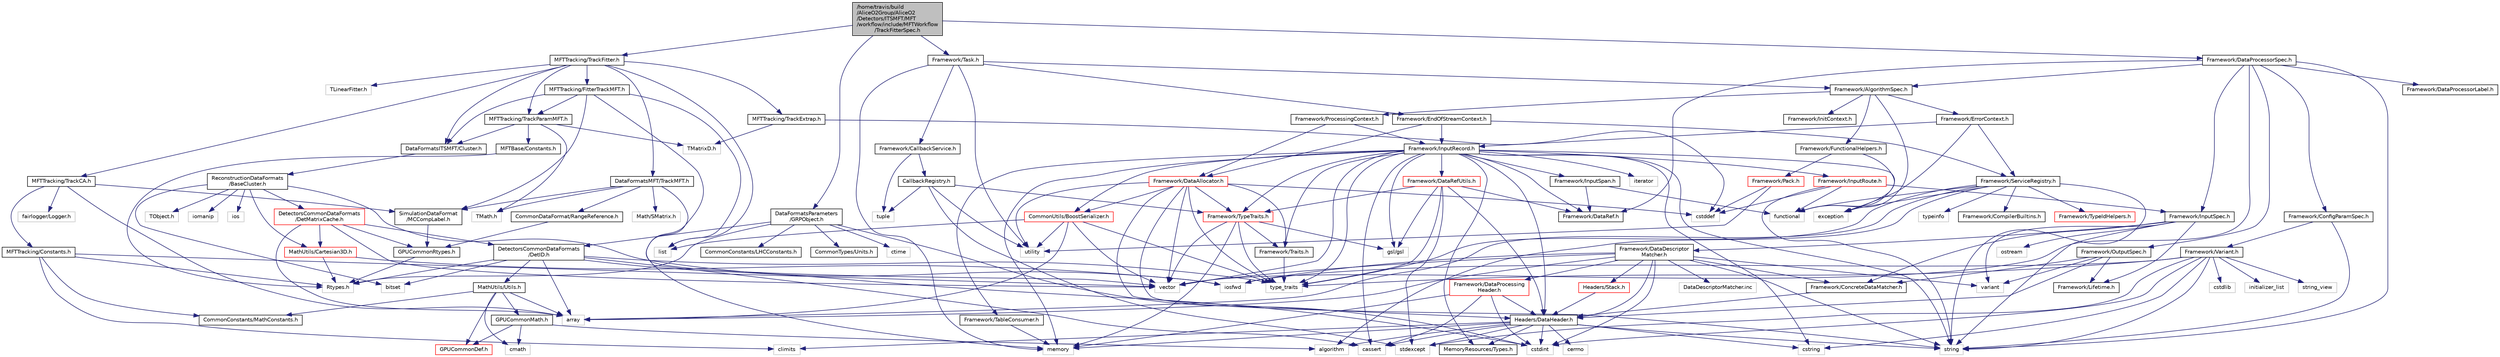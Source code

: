 digraph "/home/travis/build/AliceO2Group/AliceO2/Detectors/ITSMFT/MFT/workflow/include/MFTWorkflow/TrackFitterSpec.h"
{
 // INTERACTIVE_SVG=YES
  bgcolor="transparent";
  edge [fontname="Helvetica",fontsize="10",labelfontname="Helvetica",labelfontsize="10"];
  node [fontname="Helvetica",fontsize="10",shape=record];
  Node0 [label="/home/travis/build\l/AliceO2Group/AliceO2\l/Detectors/ITSMFT/MFT\l/workflow/include/MFTWorkflow\l/TrackFitterSpec.h",height=0.2,width=0.4,color="black", fillcolor="grey75", style="filled", fontcolor="black"];
  Node0 -> Node1 [color="midnightblue",fontsize="10",style="solid",fontname="Helvetica"];
  Node1 [label="MFTTracking/TrackFitter.h",height=0.2,width=0.4,color="black",URL="$d7/d0b/ITSMFT_2MFT_2tracking_2include_2MFTTracking_2TrackFitter_8h.html"];
  Node1 -> Node2 [color="midnightblue",fontsize="10",style="solid",fontname="Helvetica"];
  Node2 [label="MFTTracking/TrackCA.h",height=0.2,width=0.4,color="black",URL="$d9/da4/TrackCA_8h.html",tooltip="Standalone classes for the track found by the Linear-Track-Finder (LTF) and by the Cellular-Automaton..."];
  Node2 -> Node3 [color="midnightblue",fontsize="10",style="solid",fontname="Helvetica"];
  Node3 [label="array",height=0.2,width=0.4,color="grey75"];
  Node2 -> Node4 [color="midnightblue",fontsize="10",style="solid",fontname="Helvetica"];
  Node4 [label="SimulationDataFormat\l/MCCompLabel.h",height=0.2,width=0.4,color="black",URL="$d7/dcd/MCCompLabel_8h.html"];
  Node4 -> Node5 [color="midnightblue",fontsize="10",style="solid",fontname="Helvetica"];
  Node5 [label="GPUCommonRtypes.h",height=0.2,width=0.4,color="black",URL="$d2/d45/GPUCommonRtypes_8h.html"];
  Node5 -> Node6 [color="midnightblue",fontsize="10",style="solid",fontname="Helvetica"];
  Node6 [label="Rtypes.h",height=0.2,width=0.4,color="grey75"];
  Node2 -> Node7 [color="midnightblue",fontsize="10",style="solid",fontname="Helvetica"];
  Node7 [label="MFTTracking/Constants.h",height=0.2,width=0.4,color="black",URL="$df/db8/Detectors_2ITSMFT_2MFT_2tracking_2include_2MFTTracking_2Constants_8h.html"];
  Node7 -> Node8 [color="midnightblue",fontsize="10",style="solid",fontname="Helvetica"];
  Node8 [label="climits",height=0.2,width=0.4,color="grey75"];
  Node7 -> Node9 [color="midnightblue",fontsize="10",style="solid",fontname="Helvetica"];
  Node9 [label="vector",height=0.2,width=0.4,color="grey75"];
  Node7 -> Node6 [color="midnightblue",fontsize="10",style="solid",fontname="Helvetica"];
  Node7 -> Node10 [color="midnightblue",fontsize="10",style="solid",fontname="Helvetica"];
  Node10 [label="CommonConstants/MathConstants.h",height=0.2,width=0.4,color="black",URL="$d6/d84/MathConstants_8h.html",tooltip="useful math constants "];
  Node2 -> Node11 [color="midnightblue",fontsize="10",style="solid",fontname="Helvetica"];
  Node11 [label="fairlogger/Logger.h",height=0.2,width=0.4,color="grey75"];
  Node1 -> Node12 [color="midnightblue",fontsize="10",style="solid",fontname="Helvetica"];
  Node12 [label="MFTTracking/FitterTrackMFT.h",height=0.2,width=0.4,color="black",URL="$da/d9a/FitterTrackMFT_8h.html",tooltip="Definition of the MFT track for internal use by the fitter. "];
  Node12 -> Node13 [color="midnightblue",fontsize="10",style="solid",fontname="Helvetica"];
  Node13 [label="list",height=0.2,width=0.4,color="grey75"];
  Node12 -> Node14 [color="midnightblue",fontsize="10",style="solid",fontname="Helvetica"];
  Node14 [label="memory",height=0.2,width=0.4,color="grey75"];
  Node12 -> Node15 [color="midnightblue",fontsize="10",style="solid",fontname="Helvetica"];
  Node15 [label="DataFormatsITSMFT/Cluster.h",height=0.2,width=0.4,color="black",URL="$d1/d62/DataFormats_2Detectors_2ITSMFT_2common_2include_2DataFormatsITSMFT_2Cluster_8h.html"];
  Node15 -> Node16 [color="midnightblue",fontsize="10",style="solid",fontname="Helvetica"];
  Node16 [label="ReconstructionDataFormats\l/BaseCluster.h",height=0.2,width=0.4,color="black",URL="$d4/de2/BaseCluster_8h.html"];
  Node16 -> Node17 [color="midnightblue",fontsize="10",style="solid",fontname="Helvetica"];
  Node17 [label="TObject.h",height=0.2,width=0.4,color="grey75"];
  Node16 -> Node18 [color="midnightblue",fontsize="10",style="solid",fontname="Helvetica"];
  Node18 [label="bitset",height=0.2,width=0.4,color="grey75"];
  Node16 -> Node19 [color="midnightblue",fontsize="10",style="solid",fontname="Helvetica"];
  Node19 [label="iomanip",height=0.2,width=0.4,color="grey75"];
  Node16 -> Node20 [color="midnightblue",fontsize="10",style="solid",fontname="Helvetica"];
  Node20 [label="ios",height=0.2,width=0.4,color="grey75"];
  Node16 -> Node21 [color="midnightblue",fontsize="10",style="solid",fontname="Helvetica"];
  Node21 [label="iosfwd",height=0.2,width=0.4,color="grey75"];
  Node16 -> Node22 [color="midnightblue",fontsize="10",style="solid",fontname="Helvetica"];
  Node22 [label="DetectorsCommonDataFormats\l/DetMatrixCache.h",height=0.2,width=0.4,color="red",URL="$d4/d20/DetMatrixCache_8h.html"];
  Node22 -> Node5 [color="midnightblue",fontsize="10",style="solid",fontname="Helvetica"];
  Node22 -> Node3 [color="midnightblue",fontsize="10",style="solid",fontname="Helvetica"];
  Node22 -> Node9 [color="midnightblue",fontsize="10",style="solid",fontname="Helvetica"];
  Node22 -> Node26 [color="midnightblue",fontsize="10",style="solid",fontname="Helvetica"];
  Node26 [label="DetectorsCommonDataFormats\l/DetID.h",height=0.2,width=0.4,color="black",URL="$d6/d31/DetID_8h.html"];
  Node26 -> Node6 [color="midnightblue",fontsize="10",style="solid",fontname="Helvetica"];
  Node26 -> Node3 [color="midnightblue",fontsize="10",style="solid",fontname="Helvetica"];
  Node26 -> Node18 [color="midnightblue",fontsize="10",style="solid",fontname="Helvetica"];
  Node26 -> Node27 [color="midnightblue",fontsize="10",style="solid",fontname="Helvetica"];
  Node27 [label="cassert",height=0.2,width=0.4,color="grey75"];
  Node26 -> Node28 [color="midnightblue",fontsize="10",style="solid",fontname="Helvetica"];
  Node28 [label="cstdint",height=0.2,width=0.4,color="grey75"];
  Node26 -> Node29 [color="midnightblue",fontsize="10",style="solid",fontname="Helvetica"];
  Node29 [label="type_traits",height=0.2,width=0.4,color="grey75"];
  Node26 -> Node30 [color="midnightblue",fontsize="10",style="solid",fontname="Helvetica"];
  Node30 [label="MathUtils/Utils.h",height=0.2,width=0.4,color="black",URL="$d9/d52/Common_2MathUtils_2include_2MathUtils_2Utils_8h.html"];
  Node30 -> Node3 [color="midnightblue",fontsize="10",style="solid",fontname="Helvetica"];
  Node30 -> Node31 [color="midnightblue",fontsize="10",style="solid",fontname="Helvetica"];
  Node31 [label="cmath",height=0.2,width=0.4,color="grey75"];
  Node30 -> Node32 [color="midnightblue",fontsize="10",style="solid",fontname="Helvetica"];
  Node32 [label="GPUCommonDef.h",height=0.2,width=0.4,color="red",URL="$df/d21/GPUCommonDef_8h.html"];
  Node30 -> Node35 [color="midnightblue",fontsize="10",style="solid",fontname="Helvetica"];
  Node35 [label="GPUCommonMath.h",height=0.2,width=0.4,color="black",URL="$d6/da2/GPUCommonMath_8h.html"];
  Node35 -> Node32 [color="midnightblue",fontsize="10",style="solid",fontname="Helvetica"];
  Node35 -> Node31 [color="midnightblue",fontsize="10",style="solid",fontname="Helvetica"];
  Node35 -> Node36 [color="midnightblue",fontsize="10",style="solid",fontname="Helvetica"];
  Node36 [label="algorithm",height=0.2,width=0.4,color="grey75"];
  Node30 -> Node10 [color="midnightblue",fontsize="10",style="solid",fontname="Helvetica"];
  Node22 -> Node37 [color="midnightblue",fontsize="10",style="solid",fontname="Helvetica"];
  Node37 [label="MathUtils/Cartesian3D.h",height=0.2,width=0.4,color="red",URL="$dd/d76/Cartesian3D_8h.html"];
  Node37 -> Node6 [color="midnightblue",fontsize="10",style="solid",fontname="Helvetica"];
  Node37 -> Node21 [color="midnightblue",fontsize="10",style="solid",fontname="Helvetica"];
  Node16 -> Node37 [color="midnightblue",fontsize="10",style="solid",fontname="Helvetica"];
  Node12 -> Node47 [color="midnightblue",fontsize="10",style="solid",fontname="Helvetica"];
  Node47 [label="MFTTracking/TrackParamMFT.h",height=0.2,width=0.4,color="black",URL="$d3/d5b/TrackParamMFT_8h.html",tooltip="Definition of the MFT track parameters for internal use. "];
  Node47 -> Node48 [color="midnightblue",fontsize="10",style="solid",fontname="Helvetica"];
  Node48 [label="TMatrixD.h",height=0.2,width=0.4,color="grey75"];
  Node47 -> Node49 [color="midnightblue",fontsize="10",style="solid",fontname="Helvetica"];
  Node49 [label="TMath.h",height=0.2,width=0.4,color="grey75"];
  Node47 -> Node15 [color="midnightblue",fontsize="10",style="solid",fontname="Helvetica"];
  Node47 -> Node50 [color="midnightblue",fontsize="10",style="solid",fontname="Helvetica"];
  Node50 [label="MFTBase/Constants.h",height=0.2,width=0.4,color="black",URL="$dc/de5/Detectors_2ITSMFT_2MFT_2base_2include_2MFTBase_2Constants_8h.html"];
  Node50 -> Node6 [color="midnightblue",fontsize="10",style="solid",fontname="Helvetica"];
  Node12 -> Node4 [color="midnightblue",fontsize="10",style="solid",fontname="Helvetica"];
  Node1 -> Node47 [color="midnightblue",fontsize="10",style="solid",fontname="Helvetica"];
  Node1 -> Node51 [color="midnightblue",fontsize="10",style="solid",fontname="Helvetica"];
  Node51 [label="MFTTracking/TrackExtrap.h",height=0.2,width=0.4,color="black",URL="$dc/d52/ITSMFT_2MFT_2tracking_2include_2MFTTracking_2TrackExtrap_8h.html"];
  Node51 -> Node52 [color="midnightblue",fontsize="10",style="solid",fontname="Helvetica"];
  Node52 [label="cstddef",height=0.2,width=0.4,color="grey75"];
  Node51 -> Node48 [color="midnightblue",fontsize="10",style="solid",fontname="Helvetica"];
  Node1 -> Node53 [color="midnightblue",fontsize="10",style="solid",fontname="Helvetica"];
  Node53 [label="DataFormatsMFT/TrackMFT.h",height=0.2,width=0.4,color="black",URL="$db/dd0/TrackMFT_8h.html"];
  Node53 -> Node9 [color="midnightblue",fontsize="10",style="solid",fontname="Helvetica"];
  Node53 -> Node49 [color="midnightblue",fontsize="10",style="solid",fontname="Helvetica"];
  Node53 -> Node54 [color="midnightblue",fontsize="10",style="solid",fontname="Helvetica"];
  Node54 [label="Math/SMatrix.h",height=0.2,width=0.4,color="grey75"];
  Node53 -> Node55 [color="midnightblue",fontsize="10",style="solid",fontname="Helvetica"];
  Node55 [label="CommonDataFormat/RangeReference.h",height=0.2,width=0.4,color="black",URL="$de/d64/RangeReference_8h.html",tooltip="Class to refer to the 1st entry and N elements of some group in the continuous container. "];
  Node55 -> Node5 [color="midnightblue",fontsize="10",style="solid",fontname="Helvetica"];
  Node53 -> Node4 [color="midnightblue",fontsize="10",style="solid",fontname="Helvetica"];
  Node1 -> Node15 [color="midnightblue",fontsize="10",style="solid",fontname="Helvetica"];
  Node1 -> Node56 [color="midnightblue",fontsize="10",style="solid",fontname="Helvetica"];
  Node56 [label="TLinearFitter.h",height=0.2,width=0.4,color="grey75"];
  Node1 -> Node13 [color="midnightblue",fontsize="10",style="solid",fontname="Helvetica"];
  Node0 -> Node57 [color="midnightblue",fontsize="10",style="solid",fontname="Helvetica"];
  Node57 [label="DataFormatsParameters\l/GRPObject.h",height=0.2,width=0.4,color="black",URL="$de/d28/GRPObject_8h.html",tooltip="Header of the General Run Parameters object. "];
  Node57 -> Node6 [color="midnightblue",fontsize="10",style="solid",fontname="Helvetica"];
  Node57 -> Node28 [color="midnightblue",fontsize="10",style="solid",fontname="Helvetica"];
  Node57 -> Node58 [color="midnightblue",fontsize="10",style="solid",fontname="Helvetica"];
  Node58 [label="ctime",height=0.2,width=0.4,color="grey75"];
  Node57 -> Node59 [color="midnightblue",fontsize="10",style="solid",fontname="Helvetica"];
  Node59 [label="CommonConstants/LHCConstants.h",height=0.2,width=0.4,color="black",URL="$d4/dc6/LHCConstants_8h.html",tooltip="Header to collect LHC related constants. "];
  Node57 -> Node60 [color="midnightblue",fontsize="10",style="solid",fontname="Helvetica"];
  Node60 [label="CommonTypes/Units.h",height=0.2,width=0.4,color="black",URL="$da/d58/Units_8h.html",tooltip="Header to collect definitions for different units. "];
  Node57 -> Node26 [color="midnightblue",fontsize="10",style="solid",fontname="Helvetica"];
  Node0 -> Node61 [color="midnightblue",fontsize="10",style="solid",fontname="Helvetica"];
  Node61 [label="Framework/DataProcessorSpec.h",height=0.2,width=0.4,color="black",URL="$d0/df4/DataProcessorSpec_8h.html"];
  Node61 -> Node62 [color="midnightblue",fontsize="10",style="solid",fontname="Helvetica"];
  Node62 [label="Framework/AlgorithmSpec.h",height=0.2,width=0.4,color="black",URL="$d0/d14/AlgorithmSpec_8h.html"];
  Node62 -> Node63 [color="midnightblue",fontsize="10",style="solid",fontname="Helvetica"];
  Node63 [label="Framework/ProcessingContext.h",height=0.2,width=0.4,color="black",URL="$de/d6a/ProcessingContext_8h.html"];
  Node63 -> Node64 [color="midnightblue",fontsize="10",style="solid",fontname="Helvetica"];
  Node64 [label="Framework/InputRecord.h",height=0.2,width=0.4,color="black",URL="$d6/d5c/InputRecord_8h.html"];
  Node64 -> Node65 [color="midnightblue",fontsize="10",style="solid",fontname="Helvetica"];
  Node65 [label="Framework/DataRef.h",height=0.2,width=0.4,color="black",URL="$d5/dfb/DataRef_8h.html"];
  Node64 -> Node66 [color="midnightblue",fontsize="10",style="solid",fontname="Helvetica"];
  Node66 [label="Framework/DataRefUtils.h",height=0.2,width=0.4,color="red",URL="$d5/db8/DataRefUtils_8h.html"];
  Node66 -> Node65 [color="midnightblue",fontsize="10",style="solid",fontname="Helvetica"];
  Node66 -> Node78 [color="midnightblue",fontsize="10",style="solid",fontname="Helvetica"];
  Node78 [label="Framework/TypeTraits.h",height=0.2,width=0.4,color="red",URL="$d0/d95/TypeTraits_8h.html"];
  Node78 -> Node29 [color="midnightblue",fontsize="10",style="solid",fontname="Helvetica"];
  Node78 -> Node9 [color="midnightblue",fontsize="10",style="solid",fontname="Helvetica"];
  Node78 -> Node14 [color="midnightblue",fontsize="10",style="solid",fontname="Helvetica"];
  Node78 -> Node79 [color="midnightblue",fontsize="10",style="solid",fontname="Helvetica"];
  Node79 [label="Framework/Traits.h",height=0.2,width=0.4,color="black",URL="$db/d31/Traits_8h.html"];
  Node79 -> Node29 [color="midnightblue",fontsize="10",style="solid",fontname="Helvetica"];
  Node78 -> Node82 [color="midnightblue",fontsize="10",style="solid",fontname="Helvetica"];
  Node82 [label="gsl/gsl",height=0.2,width=0.4,color="grey75"];
  Node66 -> Node97 [color="midnightblue",fontsize="10",style="solid",fontname="Helvetica"];
  Node97 [label="Headers/DataHeader.h",height=0.2,width=0.4,color="black",URL="$dc/dcd/DataHeader_8h.html"];
  Node97 -> Node28 [color="midnightblue",fontsize="10",style="solid",fontname="Helvetica"];
  Node97 -> Node14 [color="midnightblue",fontsize="10",style="solid",fontname="Helvetica"];
  Node97 -> Node27 [color="midnightblue",fontsize="10",style="solid",fontname="Helvetica"];
  Node97 -> Node98 [color="midnightblue",fontsize="10",style="solid",fontname="Helvetica"];
  Node98 [label="cstring",height=0.2,width=0.4,color="grey75"];
  Node97 -> Node36 [color="midnightblue",fontsize="10",style="solid",fontname="Helvetica"];
  Node97 -> Node99 [color="midnightblue",fontsize="10",style="solid",fontname="Helvetica"];
  Node99 [label="stdexcept",height=0.2,width=0.4,color="grey75"];
  Node97 -> Node100 [color="midnightblue",fontsize="10",style="solid",fontname="Helvetica"];
  Node100 [label="string",height=0.2,width=0.4,color="grey75"];
  Node97 -> Node8 [color="midnightblue",fontsize="10",style="solid",fontname="Helvetica"];
  Node97 -> Node76 [color="midnightblue",fontsize="10",style="solid",fontname="Helvetica"];
  Node76 [label="MemoryResources/Types.h",height=0.2,width=0.4,color="black",URL="$d7/df8/Types_8h.html"];
  Node97 -> Node101 [color="midnightblue",fontsize="10",style="solid",fontname="Helvetica"];
  Node101 [label="cerrno",height=0.2,width=0.4,color="grey75"];
  Node66 -> Node82 [color="midnightblue",fontsize="10",style="solid",fontname="Helvetica"];
  Node66 -> Node99 [color="midnightblue",fontsize="10",style="solid",fontname="Helvetica"];
  Node66 -> Node29 [color="midnightblue",fontsize="10",style="solid",fontname="Helvetica"];
  Node64 -> Node126 [color="midnightblue",fontsize="10",style="solid",fontname="Helvetica"];
  Node126 [label="Framework/InputRoute.h",height=0.2,width=0.4,color="red",URL="$d5/d19/InputRoute_8h.html"];
  Node126 -> Node105 [color="midnightblue",fontsize="10",style="solid",fontname="Helvetica"];
  Node105 [label="Framework/InputSpec.h",height=0.2,width=0.4,color="black",URL="$d5/d3f/InputSpec_8h.html"];
  Node105 -> Node102 [color="midnightblue",fontsize="10",style="solid",fontname="Helvetica"];
  Node102 [label="Framework/Lifetime.h",height=0.2,width=0.4,color="black",URL="$dc/dca/Lifetime_8h.html"];
  Node105 -> Node103 [color="midnightblue",fontsize="10",style="solid",fontname="Helvetica"];
  Node103 [label="Framework/ConcreteDataMatcher.h",height=0.2,width=0.4,color="black",URL="$d0/d1b/ConcreteDataMatcher_8h.html"];
  Node103 -> Node97 [color="midnightblue",fontsize="10",style="solid",fontname="Helvetica"];
  Node105 -> Node106 [color="midnightblue",fontsize="10",style="solid",fontname="Helvetica"];
  Node106 [label="Framework/DataDescriptor\lMatcher.h",height=0.2,width=0.4,color="black",URL="$d3/da3/DataDescriptorMatcher_8h.html"];
  Node106 -> Node103 [color="midnightblue",fontsize="10",style="solid",fontname="Helvetica"];
  Node106 -> Node107 [color="midnightblue",fontsize="10",style="solid",fontname="Helvetica"];
  Node107 [label="Framework/DataProcessing\lHeader.h",height=0.2,width=0.4,color="red",URL="$d6/dc9/DataProcessingHeader_8h.html"];
  Node107 -> Node97 [color="midnightblue",fontsize="10",style="solid",fontname="Helvetica"];
  Node107 -> Node28 [color="midnightblue",fontsize="10",style="solid",fontname="Helvetica"];
  Node107 -> Node14 [color="midnightblue",fontsize="10",style="solid",fontname="Helvetica"];
  Node107 -> Node27 [color="midnightblue",fontsize="10",style="solid",fontname="Helvetica"];
  Node106 -> Node97 [color="midnightblue",fontsize="10",style="solid",fontname="Helvetica"];
  Node106 -> Node109 [color="midnightblue",fontsize="10",style="solid",fontname="Helvetica"];
  Node109 [label="Headers/Stack.h",height=0.2,width=0.4,color="red",URL="$d4/d00/Headers_2include_2Headers_2Stack_8h.html"];
  Node109 -> Node97 [color="midnightblue",fontsize="10",style="solid",fontname="Helvetica"];
  Node106 -> Node3 [color="midnightblue",fontsize="10",style="solid",fontname="Helvetica"];
  Node106 -> Node28 [color="midnightblue",fontsize="10",style="solid",fontname="Helvetica"];
  Node106 -> Node21 [color="midnightblue",fontsize="10",style="solid",fontname="Helvetica"];
  Node106 -> Node100 [color="midnightblue",fontsize="10",style="solid",fontname="Helvetica"];
  Node106 -> Node104 [color="midnightblue",fontsize="10",style="solid",fontname="Helvetica"];
  Node104 [label="variant",height=0.2,width=0.4,color="grey75"];
  Node106 -> Node9 [color="midnightblue",fontsize="10",style="solid",fontname="Helvetica"];
  Node106 -> Node120 [color="midnightblue",fontsize="10",style="solid",fontname="Helvetica"];
  Node120 [label="DataDescriptorMatcher.inc",height=0.2,width=0.4,color="grey75"];
  Node105 -> Node100 [color="midnightblue",fontsize="10",style="solid",fontname="Helvetica"];
  Node105 -> Node121 [color="midnightblue",fontsize="10",style="solid",fontname="Helvetica"];
  Node121 [label="ostream",height=0.2,width=0.4,color="grey75"];
  Node105 -> Node104 [color="midnightblue",fontsize="10",style="solid",fontname="Helvetica"];
  Node126 -> Node52 [color="midnightblue",fontsize="10",style="solid",fontname="Helvetica"];
  Node126 -> Node100 [color="midnightblue",fontsize="10",style="solid",fontname="Helvetica"];
  Node126 -> Node128 [color="midnightblue",fontsize="10",style="solid",fontname="Helvetica"];
  Node128 [label="functional",height=0.2,width=0.4,color="grey75"];
  Node64 -> Node78 [color="midnightblue",fontsize="10",style="solid",fontname="Helvetica"];
  Node64 -> Node129 [color="midnightblue",fontsize="10",style="solid",fontname="Helvetica"];
  Node129 [label="Framework/InputSpan.h",height=0.2,width=0.4,color="black",URL="$da/d0f/InputSpan_8h.html"];
  Node129 -> Node65 [color="midnightblue",fontsize="10",style="solid",fontname="Helvetica"];
  Node129 -> Node128 [color="midnightblue",fontsize="10",style="solid",fontname="Helvetica"];
  Node64 -> Node130 [color="midnightblue",fontsize="10",style="solid",fontname="Helvetica"];
  Node130 [label="Framework/TableConsumer.h",height=0.2,width=0.4,color="black",URL="$dc/d03/TableConsumer_8h.html"];
  Node130 -> Node14 [color="midnightblue",fontsize="10",style="solid",fontname="Helvetica"];
  Node64 -> Node79 [color="midnightblue",fontsize="10",style="solid",fontname="Helvetica"];
  Node64 -> Node76 [color="midnightblue",fontsize="10",style="solid",fontname="Helvetica"];
  Node64 -> Node97 [color="midnightblue",fontsize="10",style="solid",fontname="Helvetica"];
  Node64 -> Node83 [color="midnightblue",fontsize="10",style="solid",fontname="Helvetica"];
  Node83 [label="CommonUtils/BoostSerializer.h",height=0.2,width=0.4,color="red",URL="$d7/d91/BoostSerializer_8h.html",tooltip="Templatised boost serializer/deserializer for containers and base types. "];
  Node83 -> Node84 [color="midnightblue",fontsize="10",style="solid",fontname="Helvetica"];
  Node84 [label="utility",height=0.2,width=0.4,color="grey75"];
  Node83 -> Node29 [color="midnightblue",fontsize="10",style="solid",fontname="Helvetica"];
  Node83 -> Node3 [color="midnightblue",fontsize="10",style="solid",fontname="Helvetica"];
  Node83 -> Node9 [color="midnightblue",fontsize="10",style="solid",fontname="Helvetica"];
  Node83 -> Node13 [color="midnightblue",fontsize="10",style="solid",fontname="Helvetica"];
  Node64 -> Node82 [color="midnightblue",fontsize="10",style="solid",fontname="Helvetica"];
  Node64 -> Node131 [color="midnightblue",fontsize="10",style="solid",fontname="Helvetica"];
  Node131 [label="iterator",height=0.2,width=0.4,color="grey75"];
  Node64 -> Node100 [color="midnightblue",fontsize="10",style="solid",fontname="Helvetica"];
  Node64 -> Node9 [color="midnightblue",fontsize="10",style="solid",fontname="Helvetica"];
  Node64 -> Node98 [color="midnightblue",fontsize="10",style="solid",fontname="Helvetica"];
  Node64 -> Node27 [color="midnightblue",fontsize="10",style="solid",fontname="Helvetica"];
  Node64 -> Node132 [color="midnightblue",fontsize="10",style="solid",fontname="Helvetica"];
  Node132 [label="exception",height=0.2,width=0.4,color="grey75"];
  Node64 -> Node14 [color="midnightblue",fontsize="10",style="solid",fontname="Helvetica"];
  Node64 -> Node29 [color="midnightblue",fontsize="10",style="solid",fontname="Helvetica"];
  Node63 -> Node133 [color="midnightblue",fontsize="10",style="solid",fontname="Helvetica"];
  Node133 [label="Framework/DataAllocator.h",height=0.2,width=0.4,color="red",URL="$d1/d28/DataAllocator_8h.html"];
  Node133 -> Node83 [color="midnightblue",fontsize="10",style="solid",fontname="Helvetica"];
  Node133 -> Node78 [color="midnightblue",fontsize="10",style="solid",fontname="Helvetica"];
  Node133 -> Node79 [color="midnightblue",fontsize="10",style="solid",fontname="Helvetica"];
  Node133 -> Node97 [color="midnightblue",fontsize="10",style="solid",fontname="Helvetica"];
  Node133 -> Node9 [color="midnightblue",fontsize="10",style="solid",fontname="Helvetica"];
  Node133 -> Node100 [color="midnightblue",fontsize="10",style="solid",fontname="Helvetica"];
  Node133 -> Node84 [color="midnightblue",fontsize="10",style="solid",fontname="Helvetica"];
  Node133 -> Node29 [color="midnightblue",fontsize="10",style="solid",fontname="Helvetica"];
  Node133 -> Node52 [color="midnightblue",fontsize="10",style="solid",fontname="Helvetica"];
  Node62 -> Node180 [color="midnightblue",fontsize="10",style="solid",fontname="Helvetica"];
  Node180 [label="Framework/ErrorContext.h",height=0.2,width=0.4,color="black",URL="$d7/dad/ErrorContext_8h.html"];
  Node180 -> Node64 [color="midnightblue",fontsize="10",style="solid",fontname="Helvetica"];
  Node180 -> Node181 [color="midnightblue",fontsize="10",style="solid",fontname="Helvetica"];
  Node181 [label="Framework/ServiceRegistry.h",height=0.2,width=0.4,color="black",URL="$d8/d17/ServiceRegistry_8h.html"];
  Node181 -> Node159 [color="midnightblue",fontsize="10",style="solid",fontname="Helvetica"];
  Node159 [label="Framework/CompilerBuiltins.h",height=0.2,width=0.4,color="black",URL="$d9/de8/CompilerBuiltins_8h.html"];
  Node181 -> Node182 [color="midnightblue",fontsize="10",style="solid",fontname="Helvetica"];
  Node182 [label="Framework/TypeIdHelpers.h",height=0.2,width=0.4,color="red",URL="$d2/d9a/TypeIdHelpers_8h.html"];
  Node181 -> Node36 [color="midnightblue",fontsize="10",style="solid",fontname="Helvetica"];
  Node181 -> Node3 [color="midnightblue",fontsize="10",style="solid",fontname="Helvetica"];
  Node181 -> Node132 [color="midnightblue",fontsize="10",style="solid",fontname="Helvetica"];
  Node181 -> Node128 [color="midnightblue",fontsize="10",style="solid",fontname="Helvetica"];
  Node181 -> Node100 [color="midnightblue",fontsize="10",style="solid",fontname="Helvetica"];
  Node181 -> Node29 [color="midnightblue",fontsize="10",style="solid",fontname="Helvetica"];
  Node181 -> Node135 [color="midnightblue",fontsize="10",style="solid",fontname="Helvetica"];
  Node135 [label="typeinfo",height=0.2,width=0.4,color="grey75"];
  Node180 -> Node132 [color="midnightblue",fontsize="10",style="solid",fontname="Helvetica"];
  Node62 -> Node184 [color="midnightblue",fontsize="10",style="solid",fontname="Helvetica"];
  Node184 [label="Framework/InitContext.h",height=0.2,width=0.4,color="black",URL="$d4/d2b/InitContext_8h.html"];
  Node62 -> Node158 [color="midnightblue",fontsize="10",style="solid",fontname="Helvetica"];
  Node158 [label="Framework/FunctionalHelpers.h",height=0.2,width=0.4,color="black",URL="$de/d9b/FunctionalHelpers_8h.html"];
  Node158 -> Node157 [color="midnightblue",fontsize="10",style="solid",fontname="Helvetica"];
  Node157 [label="Framework/Pack.h",height=0.2,width=0.4,color="red",URL="$dd/dce/Pack_8h.html"];
  Node157 -> Node52 [color="midnightblue",fontsize="10",style="solid",fontname="Helvetica"];
  Node157 -> Node84 [color="midnightblue",fontsize="10",style="solid",fontname="Helvetica"];
  Node158 -> Node128 [color="midnightblue",fontsize="10",style="solid",fontname="Helvetica"];
  Node62 -> Node128 [color="midnightblue",fontsize="10",style="solid",fontname="Helvetica"];
  Node61 -> Node185 [color="midnightblue",fontsize="10",style="solid",fontname="Helvetica"];
  Node185 [label="Framework/ConfigParamSpec.h",height=0.2,width=0.4,color="black",URL="$d0/d1c/ConfigParamSpec_8h.html"];
  Node185 -> Node186 [color="midnightblue",fontsize="10",style="solid",fontname="Helvetica"];
  Node186 [label="Framework/Variant.h",height=0.2,width=0.4,color="black",URL="$de/d56/Variant_8h.html"];
  Node186 -> Node29 [color="midnightblue",fontsize="10",style="solid",fontname="Helvetica"];
  Node186 -> Node98 [color="midnightblue",fontsize="10",style="solid",fontname="Helvetica"];
  Node186 -> Node28 [color="midnightblue",fontsize="10",style="solid",fontname="Helvetica"];
  Node186 -> Node187 [color="midnightblue",fontsize="10",style="solid",fontname="Helvetica"];
  Node187 [label="cstdlib",height=0.2,width=0.4,color="grey75"];
  Node186 -> Node99 [color="midnightblue",fontsize="10",style="solid",fontname="Helvetica"];
  Node186 -> Node21 [color="midnightblue",fontsize="10",style="solid",fontname="Helvetica"];
  Node186 -> Node188 [color="midnightblue",fontsize="10",style="solid",fontname="Helvetica"];
  Node188 [label="initializer_list",height=0.2,width=0.4,color="grey75"];
  Node186 -> Node189 [color="midnightblue",fontsize="10",style="solid",fontname="Helvetica"];
  Node189 [label="string_view",height=0.2,width=0.4,color="grey75"];
  Node186 -> Node100 [color="midnightblue",fontsize="10",style="solid",fontname="Helvetica"];
  Node185 -> Node100 [color="midnightblue",fontsize="10",style="solid",fontname="Helvetica"];
  Node61 -> Node190 [color="midnightblue",fontsize="10",style="solid",fontname="Helvetica"];
  Node190 [label="Framework/DataProcessorLabel.h",height=0.2,width=0.4,color="black",URL="$d1/df2/DataProcessorLabel_8h.html"];
  Node61 -> Node65 [color="midnightblue",fontsize="10",style="solid",fontname="Helvetica"];
  Node61 -> Node105 [color="midnightblue",fontsize="10",style="solid",fontname="Helvetica"];
  Node61 -> Node96 [color="midnightblue",fontsize="10",style="solid",fontname="Helvetica"];
  Node96 [label="Framework/OutputSpec.h",height=0.2,width=0.4,color="black",URL="$db/d2d/OutputSpec_8h.html"];
  Node96 -> Node97 [color="midnightblue",fontsize="10",style="solid",fontname="Helvetica"];
  Node96 -> Node102 [color="midnightblue",fontsize="10",style="solid",fontname="Helvetica"];
  Node96 -> Node103 [color="midnightblue",fontsize="10",style="solid",fontname="Helvetica"];
  Node96 -> Node104 [color="midnightblue",fontsize="10",style="solid",fontname="Helvetica"];
  Node61 -> Node100 [color="midnightblue",fontsize="10",style="solid",fontname="Helvetica"];
  Node61 -> Node9 [color="midnightblue",fontsize="10",style="solid",fontname="Helvetica"];
  Node0 -> Node191 [color="midnightblue",fontsize="10",style="solid",fontname="Helvetica"];
  Node191 [label="Framework/Task.h",height=0.2,width=0.4,color="black",URL="$df/d4f/Task_8h.html"];
  Node191 -> Node62 [color="midnightblue",fontsize="10",style="solid",fontname="Helvetica"];
  Node191 -> Node192 [color="midnightblue",fontsize="10",style="solid",fontname="Helvetica"];
  Node192 [label="Framework/CallbackService.h",height=0.2,width=0.4,color="black",URL="$d9/d7f/CallbackService_8h.html"];
  Node192 -> Node193 [color="midnightblue",fontsize="10",style="solid",fontname="Helvetica"];
  Node193 [label="CallbackRegistry.h",height=0.2,width=0.4,color="black",URL="$d7/d3e/CallbackRegistry_8h.html",tooltip="A generic registry for callbacks. "];
  Node193 -> Node78 [color="midnightblue",fontsize="10",style="solid",fontname="Helvetica"];
  Node193 -> Node175 [color="midnightblue",fontsize="10",style="solid",fontname="Helvetica"];
  Node175 [label="tuple",height=0.2,width=0.4,color="grey75"];
  Node193 -> Node99 [color="midnightblue",fontsize="10",style="solid",fontname="Helvetica"];
  Node193 -> Node84 [color="midnightblue",fontsize="10",style="solid",fontname="Helvetica"];
  Node192 -> Node175 [color="midnightblue",fontsize="10",style="solid",fontname="Helvetica"];
  Node191 -> Node194 [color="midnightblue",fontsize="10",style="solid",fontname="Helvetica"];
  Node194 [label="Framework/EndOfStreamContext.h",height=0.2,width=0.4,color="black",URL="$d0/d77/EndOfStreamContext_8h.html"];
  Node194 -> Node64 [color="midnightblue",fontsize="10",style="solid",fontname="Helvetica"];
  Node194 -> Node181 [color="midnightblue",fontsize="10",style="solid",fontname="Helvetica"];
  Node194 -> Node133 [color="midnightblue",fontsize="10",style="solid",fontname="Helvetica"];
  Node191 -> Node84 [color="midnightblue",fontsize="10",style="solid",fontname="Helvetica"];
  Node191 -> Node14 [color="midnightblue",fontsize="10",style="solid",fontname="Helvetica"];
}
